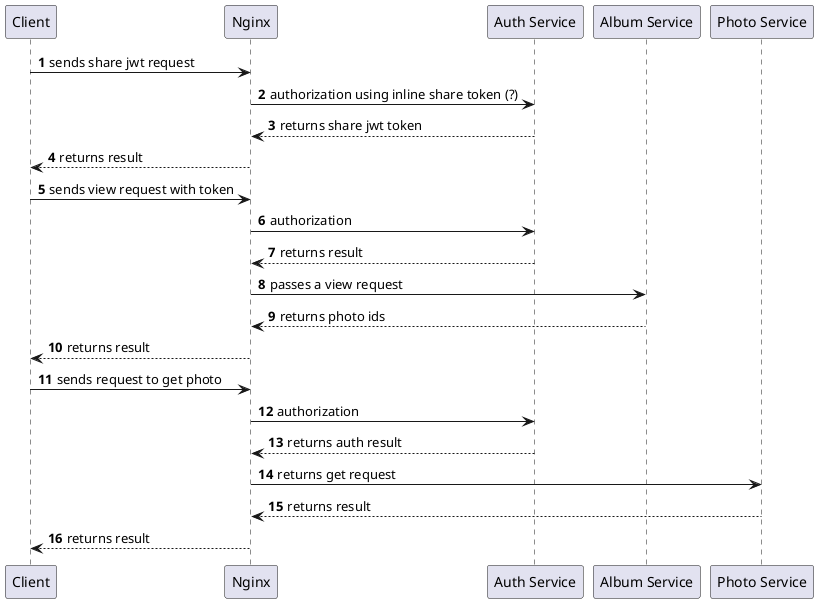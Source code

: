 @startuml
'https://plantuml.com/sequence-diagram

autonumber

Client -> Nginx: sends share jwt request
Nginx -> "Auth Service": authorization using inline share token (?)
"Auth Service" --> "Nginx": returns share jwt token
"Nginx" --> Client: returns result

Client -> Nginx: sends view request with token
Nginx -> "Auth Service": authorization
"Auth Service" --> Nginx: returns result
Nginx -> "Album Service": passes a view request
"Album Service" --> Nginx: returns photo ids
Nginx --> Client: returns result

Client -> Nginx: sends request to get photo
Nginx -> "Auth Service": authorization
"Auth Service" --> Nginx: returns auth result
Nginx -> "Photo Service": returns get request
"Photo Service" --> Nginx: returns result
Nginx --> Client: returns result
@enduml
